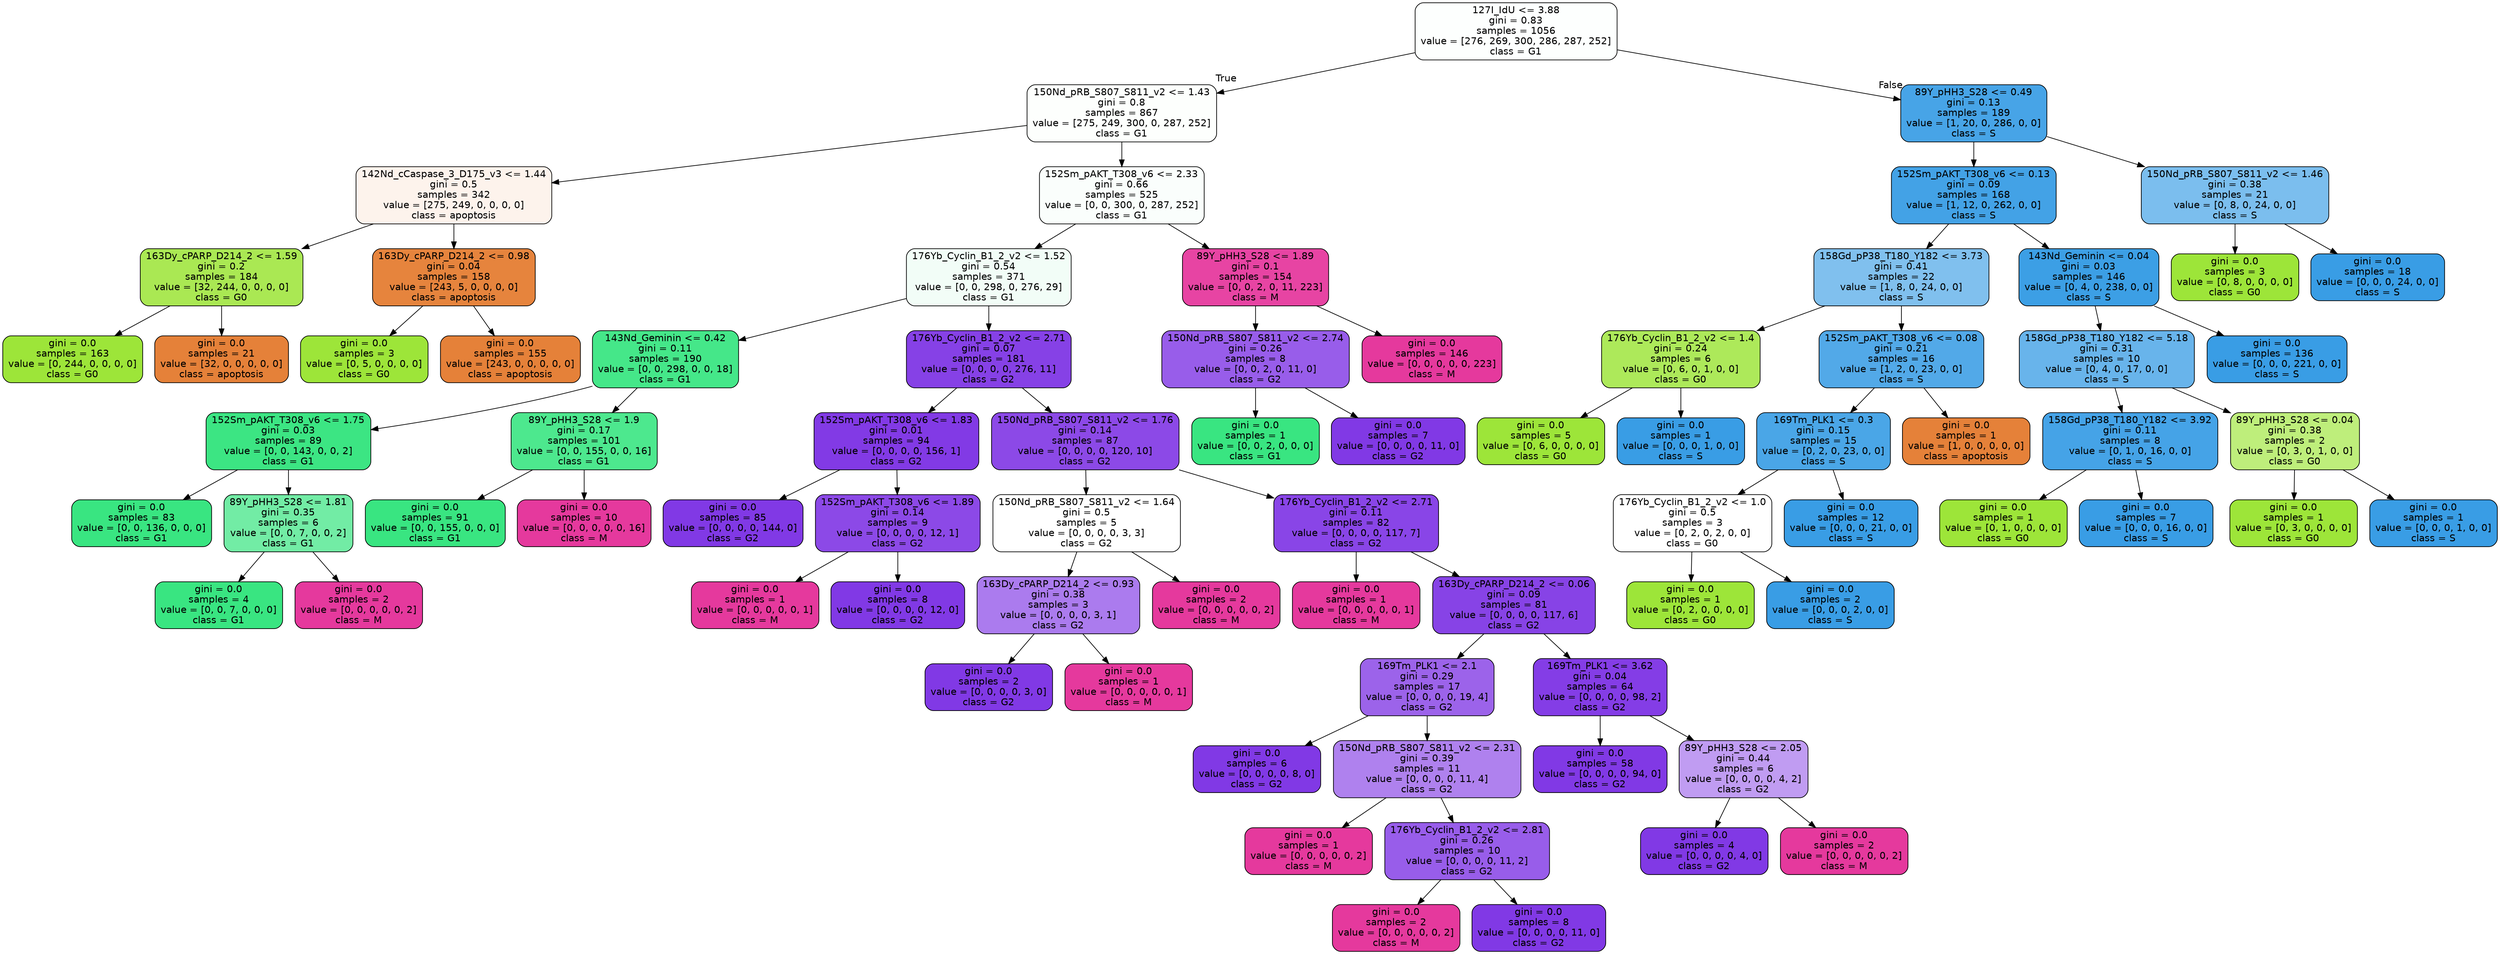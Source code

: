 digraph Tree {
node [shape=box, style="filled, rounded", color="black", fontname=helvetica] ;
edge [fontname=helvetica] ;
0 [label="127I_IdU <= 3.88\ngini = 0.83\nsamples = 1056\nvalue = [276, 269, 300, 286, 287, 252]\nclass = G1", fillcolor="#fdfffe"] ;
1 [label="150Nd_pRB_S807_S811_v2 <= 1.43\ngini = 0.8\nsamples = 867\nvalue = [275, 249, 300, 0, 287, 252]\nclass = G1", fillcolor="#fdfffd"] ;
0 -> 1 [labeldistance=2.5, labelangle=45, headlabel="True"] ;
2 [label="142Nd_cCaspase_3_D175_v3 <= 1.44\ngini = 0.5\nsamples = 342\nvalue = [275, 249, 0, 0, 0, 0]\nclass = apoptosis", fillcolor="#fdf3ec"] ;
1 -> 2 ;
3 [label="163Dy_cPARP_D214_2 <= 1.59\ngini = 0.2\nsamples = 184\nvalue = [32, 244, 0, 0, 0, 0]\nclass = G0", fillcolor="#aae853"] ;
2 -> 3 ;
4 [label="gini = 0.0\nsamples = 163\nvalue = [0, 244, 0, 0, 0, 0]\nclass = G0", fillcolor="#9de539"] ;
3 -> 4 ;
5 [label="gini = 0.0\nsamples = 21\nvalue = [32, 0, 0, 0, 0, 0]\nclass = apoptosis", fillcolor="#e58139"] ;
3 -> 5 ;
6 [label="163Dy_cPARP_D214_2 <= 0.98\ngini = 0.04\nsamples = 158\nvalue = [243, 5, 0, 0, 0, 0]\nclass = apoptosis", fillcolor="#e6843d"] ;
2 -> 6 ;
7 [label="gini = 0.0\nsamples = 3\nvalue = [0, 5, 0, 0, 0, 0]\nclass = G0", fillcolor="#9de539"] ;
6 -> 7 ;
8 [label="gini = 0.0\nsamples = 155\nvalue = [243, 0, 0, 0, 0, 0]\nclass = apoptosis", fillcolor="#e58139"] ;
6 -> 8 ;
9 [label="152Sm_pAKT_T308_v6 <= 2.33\ngini = 0.66\nsamples = 525\nvalue = [0, 0, 300, 0, 287, 252]\nclass = G1", fillcolor="#fafefc"] ;
1 -> 9 ;
10 [label="176Yb_Cyclin_B1_2_v2 <= 1.52\ngini = 0.54\nsamples = 371\nvalue = [0, 0, 298, 0, 276, 29]\nclass = G1", fillcolor="#f2fdf7"] ;
9 -> 10 ;
11 [label="143Nd_Geminin <= 0.42\ngini = 0.11\nsamples = 190\nvalue = [0, 0, 298, 0, 0, 18]\nclass = G1", fillcolor="#45e789"] ;
10 -> 11 ;
12 [label="152Sm_pAKT_T308_v6 <= 1.75\ngini = 0.03\nsamples = 89\nvalue = [0, 0, 143, 0, 0, 2]\nclass = G1", fillcolor="#3ce583"] ;
11 -> 12 ;
13 [label="gini = 0.0\nsamples = 83\nvalue = [0, 0, 136, 0, 0, 0]\nclass = G1", fillcolor="#39e581"] ;
12 -> 13 ;
14 [label="89Y_pHH3_S28 <= 1.81\ngini = 0.35\nsamples = 6\nvalue = [0, 0, 7, 0, 0, 2]\nclass = G1", fillcolor="#72eca5"] ;
12 -> 14 ;
15 [label="gini = 0.0\nsamples = 4\nvalue = [0, 0, 7, 0, 0, 0]\nclass = G1", fillcolor="#39e581"] ;
14 -> 15 ;
16 [label="gini = 0.0\nsamples = 2\nvalue = [0, 0, 0, 0, 0, 2]\nclass = M", fillcolor="#e5399d"] ;
14 -> 16 ;
17 [label="89Y_pHH3_S28 <= 1.9\ngini = 0.17\nsamples = 101\nvalue = [0, 0, 155, 0, 0, 16]\nclass = G1", fillcolor="#4de88e"] ;
11 -> 17 ;
18 [label="gini = 0.0\nsamples = 91\nvalue = [0, 0, 155, 0, 0, 0]\nclass = G1", fillcolor="#39e581"] ;
17 -> 18 ;
19 [label="gini = 0.0\nsamples = 10\nvalue = [0, 0, 0, 0, 0, 16]\nclass = M", fillcolor="#e5399d"] ;
17 -> 19 ;
20 [label="176Yb_Cyclin_B1_2_v2 <= 2.71\ngini = 0.07\nsamples = 181\nvalue = [0, 0, 0, 0, 276, 11]\nclass = G2", fillcolor="#8641e6"] ;
10 -> 20 ;
21 [label="152Sm_pAKT_T308_v6 <= 1.83\ngini = 0.01\nsamples = 94\nvalue = [0, 0, 0, 0, 156, 1]\nclass = G2", fillcolor="#823ae5"] ;
20 -> 21 ;
22 [label="gini = 0.0\nsamples = 85\nvalue = [0, 0, 0, 0, 144, 0]\nclass = G2", fillcolor="#8139e5"] ;
21 -> 22 ;
23 [label="152Sm_pAKT_T308_v6 <= 1.89\ngini = 0.14\nsamples = 9\nvalue = [0, 0, 0, 0, 12, 1]\nclass = G2", fillcolor="#8c49e7"] ;
21 -> 23 ;
24 [label="gini = 0.0\nsamples = 1\nvalue = [0, 0, 0, 0, 0, 1]\nclass = M", fillcolor="#e5399d"] ;
23 -> 24 ;
25 [label="gini = 0.0\nsamples = 8\nvalue = [0, 0, 0, 0, 12, 0]\nclass = G2", fillcolor="#8139e5"] ;
23 -> 25 ;
26 [label="150Nd_pRB_S807_S811_v2 <= 1.76\ngini = 0.14\nsamples = 87\nvalue = [0, 0, 0, 0, 120, 10]\nclass = G2", fillcolor="#8c49e7"] ;
20 -> 26 ;
27 [label="150Nd_pRB_S807_S811_v2 <= 1.64\ngini = 0.5\nsamples = 5\nvalue = [0, 0, 0, 0, 3, 3]\nclass = G2", fillcolor="#ffffff"] ;
26 -> 27 ;
28 [label="163Dy_cPARP_D214_2 <= 0.93\ngini = 0.38\nsamples = 3\nvalue = [0, 0, 0, 0, 3, 1]\nclass = G2", fillcolor="#ab7bee"] ;
27 -> 28 ;
29 [label="gini = 0.0\nsamples = 2\nvalue = [0, 0, 0, 0, 3, 0]\nclass = G2", fillcolor="#8139e5"] ;
28 -> 29 ;
30 [label="gini = 0.0\nsamples = 1\nvalue = [0, 0, 0, 0, 0, 1]\nclass = M", fillcolor="#e5399d"] ;
28 -> 30 ;
31 [label="gini = 0.0\nsamples = 2\nvalue = [0, 0, 0, 0, 0, 2]\nclass = M", fillcolor="#e5399d"] ;
27 -> 31 ;
32 [label="176Yb_Cyclin_B1_2_v2 <= 2.71\ngini = 0.11\nsamples = 82\nvalue = [0, 0, 0, 0, 117, 7]\nclass = G2", fillcolor="#8945e7"] ;
26 -> 32 ;
33 [label="gini = 0.0\nsamples = 1\nvalue = [0, 0, 0, 0, 0, 1]\nclass = M", fillcolor="#e5399d"] ;
32 -> 33 ;
34 [label="163Dy_cPARP_D214_2 <= 0.06\ngini = 0.09\nsamples = 81\nvalue = [0, 0, 0, 0, 117, 6]\nclass = G2", fillcolor="#8743e6"] ;
32 -> 34 ;
35 [label="169Tm_PLK1 <= 2.1\ngini = 0.29\nsamples = 17\nvalue = [0, 0, 0, 0, 19, 4]\nclass = G2", fillcolor="#9c63ea"] ;
34 -> 35 ;
36 [label="gini = 0.0\nsamples = 6\nvalue = [0, 0, 0, 0, 8, 0]\nclass = G2", fillcolor="#8139e5"] ;
35 -> 36 ;
37 [label="150Nd_pRB_S807_S811_v2 <= 2.31\ngini = 0.39\nsamples = 11\nvalue = [0, 0, 0, 0, 11, 4]\nclass = G2", fillcolor="#af81ee"] ;
35 -> 37 ;
38 [label="gini = 0.0\nsamples = 1\nvalue = [0, 0, 0, 0, 0, 2]\nclass = M", fillcolor="#e5399d"] ;
37 -> 38 ;
39 [label="176Yb_Cyclin_B1_2_v2 <= 2.81\ngini = 0.26\nsamples = 10\nvalue = [0, 0, 0, 0, 11, 2]\nclass = G2", fillcolor="#985dea"] ;
37 -> 39 ;
40 [label="gini = 0.0\nsamples = 2\nvalue = [0, 0, 0, 0, 0, 2]\nclass = M", fillcolor="#e5399d"] ;
39 -> 40 ;
41 [label="gini = 0.0\nsamples = 8\nvalue = [0, 0, 0, 0, 11, 0]\nclass = G2", fillcolor="#8139e5"] ;
39 -> 41 ;
42 [label="169Tm_PLK1 <= 3.62\ngini = 0.04\nsamples = 64\nvalue = [0, 0, 0, 0, 98, 2]\nclass = G2", fillcolor="#843de6"] ;
34 -> 42 ;
43 [label="gini = 0.0\nsamples = 58\nvalue = [0, 0, 0, 0, 94, 0]\nclass = G2", fillcolor="#8139e5"] ;
42 -> 43 ;
44 [label="89Y_pHH3_S28 <= 2.05\ngini = 0.44\nsamples = 6\nvalue = [0, 0, 0, 0, 4, 2]\nclass = G2", fillcolor="#c09cf2"] ;
42 -> 44 ;
45 [label="gini = 0.0\nsamples = 4\nvalue = [0, 0, 0, 0, 4, 0]\nclass = G2", fillcolor="#8139e5"] ;
44 -> 45 ;
46 [label="gini = 0.0\nsamples = 2\nvalue = [0, 0, 0, 0, 0, 2]\nclass = M", fillcolor="#e5399d"] ;
44 -> 46 ;
47 [label="89Y_pHH3_S28 <= 1.89\ngini = 0.1\nsamples = 154\nvalue = [0, 0, 2, 0, 11, 223]\nclass = M", fillcolor="#e744a3"] ;
9 -> 47 ;
48 [label="150Nd_pRB_S807_S811_v2 <= 2.74\ngini = 0.26\nsamples = 8\nvalue = [0, 0, 2, 0, 11, 0]\nclass = G2", fillcolor="#985dea"] ;
47 -> 48 ;
49 [label="gini = 0.0\nsamples = 1\nvalue = [0, 0, 2, 0, 0, 0]\nclass = G1", fillcolor="#39e581"] ;
48 -> 49 ;
50 [label="gini = 0.0\nsamples = 7\nvalue = [0, 0, 0, 0, 11, 0]\nclass = G2", fillcolor="#8139e5"] ;
48 -> 50 ;
51 [label="gini = 0.0\nsamples = 146\nvalue = [0, 0, 0, 0, 0, 223]\nclass = M", fillcolor="#e5399d"] ;
47 -> 51 ;
52 [label="89Y_pHH3_S28 <= 0.49\ngini = 0.13\nsamples = 189\nvalue = [1, 20, 0, 286, 0, 0]\nclass = S", fillcolor="#47a4e7"] ;
0 -> 52 [labeldistance=2.5, labelangle=-45, headlabel="False"] ;
53 [label="152Sm_pAKT_T308_v6 <= 0.13\ngini = 0.09\nsamples = 168\nvalue = [1, 12, 0, 262, 0, 0]\nclass = S", fillcolor="#43a2e6"] ;
52 -> 53 ;
54 [label="158Gd_pP38_T180_Y182 <= 3.73\ngini = 0.41\nsamples = 22\nvalue = [1, 8, 0, 24, 0, 0]\nclass = S", fillcolor="#80c0ee"] ;
53 -> 54 ;
55 [label="176Yb_Cyclin_B1_2_v2 <= 1.4\ngini = 0.24\nsamples = 6\nvalue = [0, 6, 0, 1, 0, 0]\nclass = G0", fillcolor="#ade95a"] ;
54 -> 55 ;
56 [label="gini = 0.0\nsamples = 5\nvalue = [0, 6, 0, 0, 0, 0]\nclass = G0", fillcolor="#9de539"] ;
55 -> 56 ;
57 [label="gini = 0.0\nsamples = 1\nvalue = [0, 0, 0, 1, 0, 0]\nclass = S", fillcolor="#399de5"] ;
55 -> 57 ;
58 [label="152Sm_pAKT_T308_v6 <= 0.08\ngini = 0.21\nsamples = 16\nvalue = [1, 2, 0, 23, 0, 0]\nclass = S", fillcolor="#52a9e8"] ;
54 -> 58 ;
59 [label="169Tm_PLK1 <= 0.3\ngini = 0.15\nsamples = 15\nvalue = [0, 2, 0, 23, 0, 0]\nclass = S", fillcolor="#4aa6e7"] ;
58 -> 59 ;
60 [label="176Yb_Cyclin_B1_2_v2 <= 1.0\ngini = 0.5\nsamples = 3\nvalue = [0, 2, 0, 2, 0, 0]\nclass = G0", fillcolor="#ffffff"] ;
59 -> 60 ;
61 [label="gini = 0.0\nsamples = 1\nvalue = [0, 2, 0, 0, 0, 0]\nclass = G0", fillcolor="#9de539"] ;
60 -> 61 ;
62 [label="gini = 0.0\nsamples = 2\nvalue = [0, 0, 0, 2, 0, 0]\nclass = S", fillcolor="#399de5"] ;
60 -> 62 ;
63 [label="gini = 0.0\nsamples = 12\nvalue = [0, 0, 0, 21, 0, 0]\nclass = S", fillcolor="#399de5"] ;
59 -> 63 ;
64 [label="gini = 0.0\nsamples = 1\nvalue = [1, 0, 0, 0, 0, 0]\nclass = apoptosis", fillcolor="#e58139"] ;
58 -> 64 ;
65 [label="143Nd_Geminin <= 0.04\ngini = 0.03\nsamples = 146\nvalue = [0, 4, 0, 238, 0, 0]\nclass = S", fillcolor="#3c9fe5"] ;
53 -> 65 ;
66 [label="158Gd_pP38_T180_Y182 <= 5.18\ngini = 0.31\nsamples = 10\nvalue = [0, 4, 0, 17, 0, 0]\nclass = S", fillcolor="#68b4eb"] ;
65 -> 66 ;
67 [label="158Gd_pP38_T180_Y182 <= 3.92\ngini = 0.11\nsamples = 8\nvalue = [0, 1, 0, 16, 0, 0]\nclass = S", fillcolor="#45a3e7"] ;
66 -> 67 ;
68 [label="gini = 0.0\nsamples = 1\nvalue = [0, 1, 0, 0, 0, 0]\nclass = G0", fillcolor="#9de539"] ;
67 -> 68 ;
69 [label="gini = 0.0\nsamples = 7\nvalue = [0, 0, 0, 16, 0, 0]\nclass = S", fillcolor="#399de5"] ;
67 -> 69 ;
70 [label="89Y_pHH3_S28 <= 0.04\ngini = 0.38\nsamples = 2\nvalue = [0, 3, 0, 1, 0, 0]\nclass = G0", fillcolor="#beee7b"] ;
66 -> 70 ;
71 [label="gini = 0.0\nsamples = 1\nvalue = [0, 3, 0, 0, 0, 0]\nclass = G0", fillcolor="#9de539"] ;
70 -> 71 ;
72 [label="gini = 0.0\nsamples = 1\nvalue = [0, 0, 0, 1, 0, 0]\nclass = S", fillcolor="#399de5"] ;
70 -> 72 ;
73 [label="gini = 0.0\nsamples = 136\nvalue = [0, 0, 0, 221, 0, 0]\nclass = S", fillcolor="#399de5"] ;
65 -> 73 ;
74 [label="150Nd_pRB_S807_S811_v2 <= 1.46\ngini = 0.38\nsamples = 21\nvalue = [0, 8, 0, 24, 0, 0]\nclass = S", fillcolor="#7bbeee"] ;
52 -> 74 ;
75 [label="gini = 0.0\nsamples = 3\nvalue = [0, 8, 0, 0, 0, 0]\nclass = G0", fillcolor="#9de539"] ;
74 -> 75 ;
76 [label="gini = 0.0\nsamples = 18\nvalue = [0, 0, 0, 24, 0, 0]\nclass = S", fillcolor="#399de5"] ;
74 -> 76 ;
}